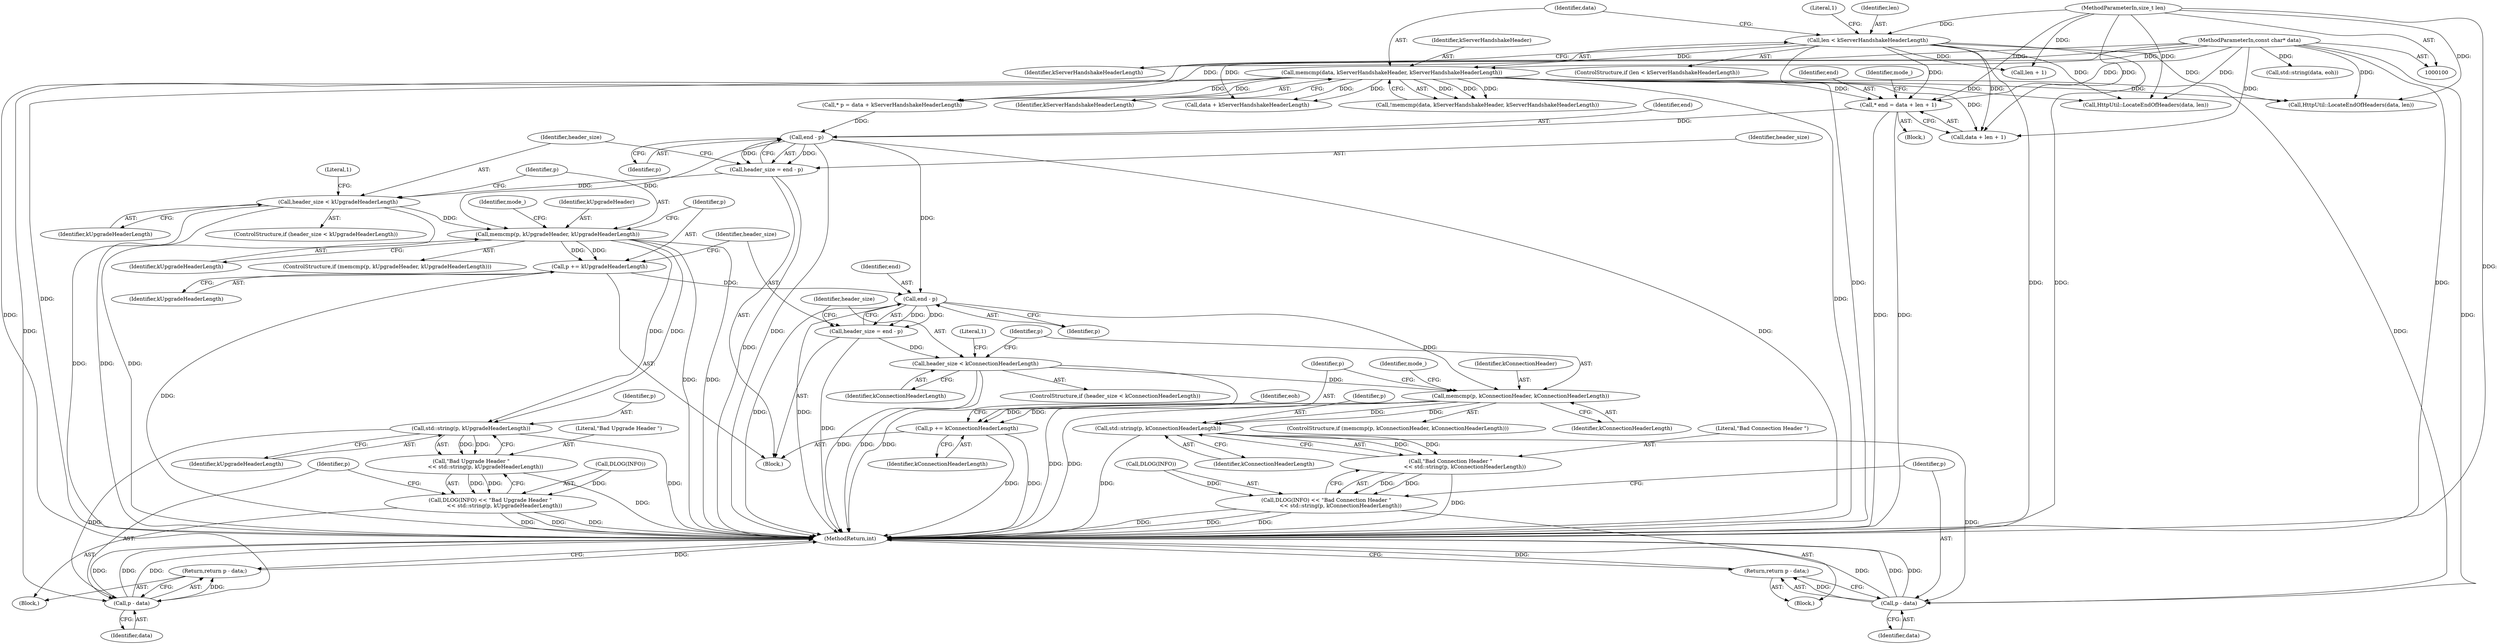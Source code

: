 digraph "1_Chrome_511d0a0a31a54e0cc0f15cb1b977dc9f9b20f0d3_4@integer" {
"1000149" [label="(Call,* end = data + len + 1)"];
"1000101" [label="(MethodParameterIn,const char* data)"];
"1000117" [label="(Call,memcmp(data, kServerHandshakeHeader, kServerHandshakeHeaderLength))"];
"1000108" [label="(Call,len < kServerHandshakeHeaderLength)"];
"1000102" [label="(MethodParameterIn,size_t len)"];
"1000164" [label="(Call,end - p)"];
"1000162" [label="(Call,header_size = end - p)"];
"1000168" [label="(Call,header_size < kUpgradeHeaderLength)"];
"1000175" [label="(Call,memcmp(p, kUpgradeHeader, kUpgradeHeaderLength))"];
"1000188" [label="(Call,std::string(p, kUpgradeHeaderLength))"];
"1000186" [label="(Call,\"Bad Upgrade Header \"\n                 << std::string(p, kUpgradeHeaderLength))"];
"1000183" [label="(Call,DLOG(INFO) << \"Bad Upgrade Header \"\n                 << std::string(p, kUpgradeHeaderLength))"];
"1000192" [label="(Call,p - data)"];
"1000191" [label="(Return,return p - data;)"];
"1000195" [label="(Call,p += kUpgradeHeaderLength)"];
"1000200" [label="(Call,end - p)"];
"1000198" [label="(Call,header_size = end - p)"];
"1000204" [label="(Call,header_size < kConnectionHeaderLength)"];
"1000211" [label="(Call,memcmp(p, kConnectionHeader, kConnectionHeaderLength))"];
"1000224" [label="(Call,std::string(p, kConnectionHeaderLength))"];
"1000222" [label="(Call,\"Bad Connection Header \"\n                 << std::string(p, kConnectionHeaderLength))"];
"1000219" [label="(Call,DLOG(INFO) << \"Bad Connection Header \"\n                 << std::string(p, kConnectionHeaderLength))"];
"1000228" [label="(Call,p - data)"];
"1000227" [label="(Return,return p - data;)"];
"1000231" [label="(Call,p += kConnectionHeaderLength)"];
"1000167" [label="(ControlStructure,if (header_size < kUpgradeHeaderLength))"];
"1000183" [label="(Call,DLOG(INFO) << \"Bad Upgrade Header \"\n                 << std::string(p, kUpgradeHeaderLength))"];
"1000173" [label="(Literal,1)"];
"1000179" [label="(Block,)"];
"1000169" [label="(Identifier,header_size)"];
"1000168" [label="(Call,header_size < kUpgradeHeaderLength)"];
"1000213" [label="(Identifier,kConnectionHeader)"];
"1000223" [label="(Literal,\"Bad Connection Header \")"];
"1000143" [label="(Call,* p = data + kServerHandshakeHeaderLength)"];
"1000191" [label="(Return,return p - data;)"];
"1000150" [label="(Identifier,end)"];
"1000101" [label="(MethodParameterIn,const char* data)"];
"1000220" [label="(Call,DLOG(INFO))"];
"1000130" [label="(Call,HttpUtil::LocateEndOfHeaders(data, len))"];
"1000162" [label="(Call,header_size = end - p)"];
"1000206" [label="(Identifier,kConnectionHeaderLength)"];
"1000187" [label="(Literal,\"Bad Upgrade Header \")"];
"1000110" [label="(Identifier,kServerHandshakeHeaderLength)"];
"1000196" [label="(Identifier,p)"];
"1000230" [label="(Identifier,data)"];
"1000212" [label="(Identifier,p)"];
"1000211" [label="(Call,memcmp(p, kConnectionHeader, kConnectionHeaderLength))"];
"1000178" [label="(Identifier,kUpgradeHeaderLength)"];
"1000193" [label="(Identifier,p)"];
"1000199" [label="(Identifier,header_size)"];
"1000288" [label="(MethodReturn,int)"];
"1000226" [label="(Identifier,kConnectionHeaderLength)"];
"1000117" [label="(Call,memcmp(data, kServerHandshakeHeader, kServerHandshakeHeaderLength))"];
"1000120" [label="(Identifier,kServerHandshakeHeaderLength)"];
"1000175" [label="(Call,memcmp(p, kUpgradeHeader, kUpgradeHeaderLength))"];
"1000210" [label="(ControlStructure,if (memcmp(p, kConnectionHeader, kConnectionHeaderLength)))"];
"1000194" [label="(Identifier,data)"];
"1000163" [label="(Identifier,header_size)"];
"1000190" [label="(Identifier,kUpgradeHeaderLength)"];
"1000231" [label="(Call,p += kConnectionHeaderLength)"];
"1000181" [label="(Identifier,mode_)"];
"1000217" [label="(Identifier,mode_)"];
"1000259" [label="(Call,std::string(data, eoh))"];
"1000192" [label="(Call,p - data)"];
"1000202" [label="(Identifier,p)"];
"1000229" [label="(Identifier,p)"];
"1000225" [label="(Identifier,p)"];
"1000186" [label="(Call,\"Bad Upgrade Header \"\n                 << std::string(p, kUpgradeHeaderLength))"];
"1000119" [label="(Identifier,kServerHandshakeHeader)"];
"1000215" [label="(Block,)"];
"1000236" [label="(Identifier,eoh)"];
"1000108" [label="(Call,len < kServerHandshakeHeaderLength)"];
"1000107" [label="(ControlStructure,if (len < kServerHandshakeHeaderLength))"];
"1000232" [label="(Identifier,p)"];
"1000145" [label="(Call,data + kServerHandshakeHeaderLength)"];
"1000233" [label="(Identifier,kConnectionHeaderLength)"];
"1000103" [label="(Block,)"];
"1000151" [label="(Call,data + len + 1)"];
"1000237" [label="(Call,HttpUtil::LocateEndOfHeaders(data, len))"];
"1000102" [label="(MethodParameterIn,size_t len)"];
"1000118" [label="(Identifier,data)"];
"1000189" [label="(Identifier,p)"];
"1000201" [label="(Identifier,end)"];
"1000166" [label="(Identifier,p)"];
"1000114" [label="(Literal,1)"];
"1000209" [label="(Literal,1)"];
"1000109" [label="(Identifier,len)"];
"1000177" [label="(Identifier,kUpgradeHeader)"];
"1000170" [label="(Identifier,kUpgradeHeaderLength)"];
"1000164" [label="(Call,end - p)"];
"1000205" [label="(Identifier,header_size)"];
"1000116" [label="(Call,!memcmp(data, kServerHandshakeHeader, kServerHandshakeHeaderLength))"];
"1000204" [label="(Call,header_size < kConnectionHeaderLength)"];
"1000203" [label="(ControlStructure,if (header_size < kConnectionHeaderLength))"];
"1000219" [label="(Call,DLOG(INFO) << \"Bad Connection Header \"\n                 << std::string(p, kConnectionHeaderLength))"];
"1000153" [label="(Call,len + 1)"];
"1000214" [label="(Identifier,kConnectionHeaderLength)"];
"1000198" [label="(Call,header_size = end - p)"];
"1000174" [label="(ControlStructure,if (memcmp(p, kUpgradeHeader, kUpgradeHeaderLength)))"];
"1000224" [label="(Call,std::string(p, kConnectionHeaderLength))"];
"1000160" [label="(Block,)"];
"1000195" [label="(Call,p += kUpgradeHeaderLength)"];
"1000176" [label="(Identifier,p)"];
"1000165" [label="(Identifier,end)"];
"1000188" [label="(Call,std::string(p, kUpgradeHeaderLength))"];
"1000222" [label="(Call,\"Bad Connection Header \"\n                 << std::string(p, kConnectionHeaderLength))"];
"1000158" [label="(Identifier,mode_)"];
"1000200" [label="(Call,end - p)"];
"1000228" [label="(Call,p - data)"];
"1000149" [label="(Call,* end = data + len + 1)"];
"1000197" [label="(Identifier,kUpgradeHeaderLength)"];
"1000227" [label="(Return,return p - data;)"];
"1000184" [label="(Call,DLOG(INFO))"];
"1000149" -> "1000103"  [label="AST: "];
"1000149" -> "1000151"  [label="CFG: "];
"1000150" -> "1000149"  [label="AST: "];
"1000151" -> "1000149"  [label="AST: "];
"1000158" -> "1000149"  [label="CFG: "];
"1000149" -> "1000288"  [label="DDG: "];
"1000149" -> "1000288"  [label="DDG: "];
"1000101" -> "1000149"  [label="DDG: "];
"1000117" -> "1000149"  [label="DDG: "];
"1000108" -> "1000149"  [label="DDG: "];
"1000102" -> "1000149"  [label="DDG: "];
"1000149" -> "1000164"  [label="DDG: "];
"1000101" -> "1000100"  [label="AST: "];
"1000101" -> "1000288"  [label="DDG: "];
"1000101" -> "1000117"  [label="DDG: "];
"1000101" -> "1000130"  [label="DDG: "];
"1000101" -> "1000143"  [label="DDG: "];
"1000101" -> "1000145"  [label="DDG: "];
"1000101" -> "1000151"  [label="DDG: "];
"1000101" -> "1000192"  [label="DDG: "];
"1000101" -> "1000228"  [label="DDG: "];
"1000101" -> "1000237"  [label="DDG: "];
"1000101" -> "1000259"  [label="DDG: "];
"1000117" -> "1000116"  [label="AST: "];
"1000117" -> "1000120"  [label="CFG: "];
"1000118" -> "1000117"  [label="AST: "];
"1000119" -> "1000117"  [label="AST: "];
"1000120" -> "1000117"  [label="AST: "];
"1000116" -> "1000117"  [label="CFG: "];
"1000117" -> "1000288"  [label="DDG: "];
"1000117" -> "1000288"  [label="DDG: "];
"1000117" -> "1000116"  [label="DDG: "];
"1000117" -> "1000116"  [label="DDG: "];
"1000117" -> "1000116"  [label="DDG: "];
"1000108" -> "1000117"  [label="DDG: "];
"1000117" -> "1000130"  [label="DDG: "];
"1000117" -> "1000143"  [label="DDG: "];
"1000117" -> "1000143"  [label="DDG: "];
"1000117" -> "1000145"  [label="DDG: "];
"1000117" -> "1000145"  [label="DDG: "];
"1000117" -> "1000151"  [label="DDG: "];
"1000117" -> "1000192"  [label="DDG: "];
"1000117" -> "1000228"  [label="DDG: "];
"1000117" -> "1000237"  [label="DDG: "];
"1000108" -> "1000107"  [label="AST: "];
"1000108" -> "1000110"  [label="CFG: "];
"1000109" -> "1000108"  [label="AST: "];
"1000110" -> "1000108"  [label="AST: "];
"1000114" -> "1000108"  [label="CFG: "];
"1000118" -> "1000108"  [label="CFG: "];
"1000108" -> "1000288"  [label="DDG: "];
"1000108" -> "1000288"  [label="DDG: "];
"1000108" -> "1000288"  [label="DDG: "];
"1000102" -> "1000108"  [label="DDG: "];
"1000108" -> "1000130"  [label="DDG: "];
"1000108" -> "1000151"  [label="DDG: "];
"1000108" -> "1000153"  [label="DDG: "];
"1000108" -> "1000237"  [label="DDG: "];
"1000102" -> "1000100"  [label="AST: "];
"1000102" -> "1000288"  [label="DDG: "];
"1000102" -> "1000130"  [label="DDG: "];
"1000102" -> "1000151"  [label="DDG: "];
"1000102" -> "1000153"  [label="DDG: "];
"1000102" -> "1000237"  [label="DDG: "];
"1000164" -> "1000162"  [label="AST: "];
"1000164" -> "1000166"  [label="CFG: "];
"1000165" -> "1000164"  [label="AST: "];
"1000166" -> "1000164"  [label="AST: "];
"1000162" -> "1000164"  [label="CFG: "];
"1000164" -> "1000288"  [label="DDG: "];
"1000164" -> "1000288"  [label="DDG: "];
"1000164" -> "1000162"  [label="DDG: "];
"1000164" -> "1000162"  [label="DDG: "];
"1000143" -> "1000164"  [label="DDG: "];
"1000164" -> "1000175"  [label="DDG: "];
"1000164" -> "1000200"  [label="DDG: "];
"1000162" -> "1000160"  [label="AST: "];
"1000163" -> "1000162"  [label="AST: "];
"1000169" -> "1000162"  [label="CFG: "];
"1000162" -> "1000288"  [label="DDG: "];
"1000162" -> "1000168"  [label="DDG: "];
"1000168" -> "1000167"  [label="AST: "];
"1000168" -> "1000170"  [label="CFG: "];
"1000169" -> "1000168"  [label="AST: "];
"1000170" -> "1000168"  [label="AST: "];
"1000173" -> "1000168"  [label="CFG: "];
"1000176" -> "1000168"  [label="CFG: "];
"1000168" -> "1000288"  [label="DDG: "];
"1000168" -> "1000288"  [label="DDG: "];
"1000168" -> "1000288"  [label="DDG: "];
"1000168" -> "1000175"  [label="DDG: "];
"1000175" -> "1000174"  [label="AST: "];
"1000175" -> "1000178"  [label="CFG: "];
"1000176" -> "1000175"  [label="AST: "];
"1000177" -> "1000175"  [label="AST: "];
"1000178" -> "1000175"  [label="AST: "];
"1000181" -> "1000175"  [label="CFG: "];
"1000196" -> "1000175"  [label="CFG: "];
"1000175" -> "1000288"  [label="DDG: "];
"1000175" -> "1000288"  [label="DDG: "];
"1000175" -> "1000188"  [label="DDG: "];
"1000175" -> "1000188"  [label="DDG: "];
"1000175" -> "1000195"  [label="DDG: "];
"1000175" -> "1000195"  [label="DDG: "];
"1000188" -> "1000186"  [label="AST: "];
"1000188" -> "1000190"  [label="CFG: "];
"1000189" -> "1000188"  [label="AST: "];
"1000190" -> "1000188"  [label="AST: "];
"1000186" -> "1000188"  [label="CFG: "];
"1000188" -> "1000288"  [label="DDG: "];
"1000188" -> "1000186"  [label="DDG: "];
"1000188" -> "1000186"  [label="DDG: "];
"1000188" -> "1000192"  [label="DDG: "];
"1000186" -> "1000183"  [label="AST: "];
"1000187" -> "1000186"  [label="AST: "];
"1000183" -> "1000186"  [label="CFG: "];
"1000186" -> "1000288"  [label="DDG: "];
"1000186" -> "1000183"  [label="DDG: "];
"1000186" -> "1000183"  [label="DDG: "];
"1000183" -> "1000179"  [label="AST: "];
"1000184" -> "1000183"  [label="AST: "];
"1000193" -> "1000183"  [label="CFG: "];
"1000183" -> "1000288"  [label="DDG: "];
"1000183" -> "1000288"  [label="DDG: "];
"1000183" -> "1000288"  [label="DDG: "];
"1000184" -> "1000183"  [label="DDG: "];
"1000192" -> "1000191"  [label="AST: "];
"1000192" -> "1000194"  [label="CFG: "];
"1000193" -> "1000192"  [label="AST: "];
"1000194" -> "1000192"  [label="AST: "];
"1000191" -> "1000192"  [label="CFG: "];
"1000192" -> "1000288"  [label="DDG: "];
"1000192" -> "1000288"  [label="DDG: "];
"1000192" -> "1000288"  [label="DDG: "];
"1000192" -> "1000191"  [label="DDG: "];
"1000191" -> "1000179"  [label="AST: "];
"1000288" -> "1000191"  [label="CFG: "];
"1000191" -> "1000288"  [label="DDG: "];
"1000195" -> "1000160"  [label="AST: "];
"1000195" -> "1000197"  [label="CFG: "];
"1000196" -> "1000195"  [label="AST: "];
"1000197" -> "1000195"  [label="AST: "];
"1000199" -> "1000195"  [label="CFG: "];
"1000195" -> "1000288"  [label="DDG: "];
"1000195" -> "1000200"  [label="DDG: "];
"1000200" -> "1000198"  [label="AST: "];
"1000200" -> "1000202"  [label="CFG: "];
"1000201" -> "1000200"  [label="AST: "];
"1000202" -> "1000200"  [label="AST: "];
"1000198" -> "1000200"  [label="CFG: "];
"1000200" -> "1000288"  [label="DDG: "];
"1000200" -> "1000288"  [label="DDG: "];
"1000200" -> "1000198"  [label="DDG: "];
"1000200" -> "1000198"  [label="DDG: "];
"1000200" -> "1000211"  [label="DDG: "];
"1000198" -> "1000160"  [label="AST: "];
"1000199" -> "1000198"  [label="AST: "];
"1000205" -> "1000198"  [label="CFG: "];
"1000198" -> "1000288"  [label="DDG: "];
"1000198" -> "1000204"  [label="DDG: "];
"1000204" -> "1000203"  [label="AST: "];
"1000204" -> "1000206"  [label="CFG: "];
"1000205" -> "1000204"  [label="AST: "];
"1000206" -> "1000204"  [label="AST: "];
"1000209" -> "1000204"  [label="CFG: "];
"1000212" -> "1000204"  [label="CFG: "];
"1000204" -> "1000288"  [label="DDG: "];
"1000204" -> "1000288"  [label="DDG: "];
"1000204" -> "1000288"  [label="DDG: "];
"1000204" -> "1000211"  [label="DDG: "];
"1000211" -> "1000210"  [label="AST: "];
"1000211" -> "1000214"  [label="CFG: "];
"1000212" -> "1000211"  [label="AST: "];
"1000213" -> "1000211"  [label="AST: "];
"1000214" -> "1000211"  [label="AST: "];
"1000217" -> "1000211"  [label="CFG: "];
"1000232" -> "1000211"  [label="CFG: "];
"1000211" -> "1000288"  [label="DDG: "];
"1000211" -> "1000288"  [label="DDG: "];
"1000211" -> "1000224"  [label="DDG: "];
"1000211" -> "1000224"  [label="DDG: "];
"1000211" -> "1000231"  [label="DDG: "];
"1000211" -> "1000231"  [label="DDG: "];
"1000224" -> "1000222"  [label="AST: "];
"1000224" -> "1000226"  [label="CFG: "];
"1000225" -> "1000224"  [label="AST: "];
"1000226" -> "1000224"  [label="AST: "];
"1000222" -> "1000224"  [label="CFG: "];
"1000224" -> "1000288"  [label="DDG: "];
"1000224" -> "1000222"  [label="DDG: "];
"1000224" -> "1000222"  [label="DDG: "];
"1000224" -> "1000228"  [label="DDG: "];
"1000222" -> "1000219"  [label="AST: "];
"1000223" -> "1000222"  [label="AST: "];
"1000219" -> "1000222"  [label="CFG: "];
"1000222" -> "1000288"  [label="DDG: "];
"1000222" -> "1000219"  [label="DDG: "];
"1000222" -> "1000219"  [label="DDG: "];
"1000219" -> "1000215"  [label="AST: "];
"1000220" -> "1000219"  [label="AST: "];
"1000229" -> "1000219"  [label="CFG: "];
"1000219" -> "1000288"  [label="DDG: "];
"1000219" -> "1000288"  [label="DDG: "];
"1000219" -> "1000288"  [label="DDG: "];
"1000220" -> "1000219"  [label="DDG: "];
"1000228" -> "1000227"  [label="AST: "];
"1000228" -> "1000230"  [label="CFG: "];
"1000229" -> "1000228"  [label="AST: "];
"1000230" -> "1000228"  [label="AST: "];
"1000227" -> "1000228"  [label="CFG: "];
"1000228" -> "1000288"  [label="DDG: "];
"1000228" -> "1000288"  [label="DDG: "];
"1000228" -> "1000288"  [label="DDG: "];
"1000228" -> "1000227"  [label="DDG: "];
"1000227" -> "1000215"  [label="AST: "];
"1000288" -> "1000227"  [label="CFG: "];
"1000227" -> "1000288"  [label="DDG: "];
"1000231" -> "1000160"  [label="AST: "];
"1000231" -> "1000233"  [label="CFG: "];
"1000232" -> "1000231"  [label="AST: "];
"1000233" -> "1000231"  [label="AST: "];
"1000236" -> "1000231"  [label="CFG: "];
"1000231" -> "1000288"  [label="DDG: "];
"1000231" -> "1000288"  [label="DDG: "];
}
